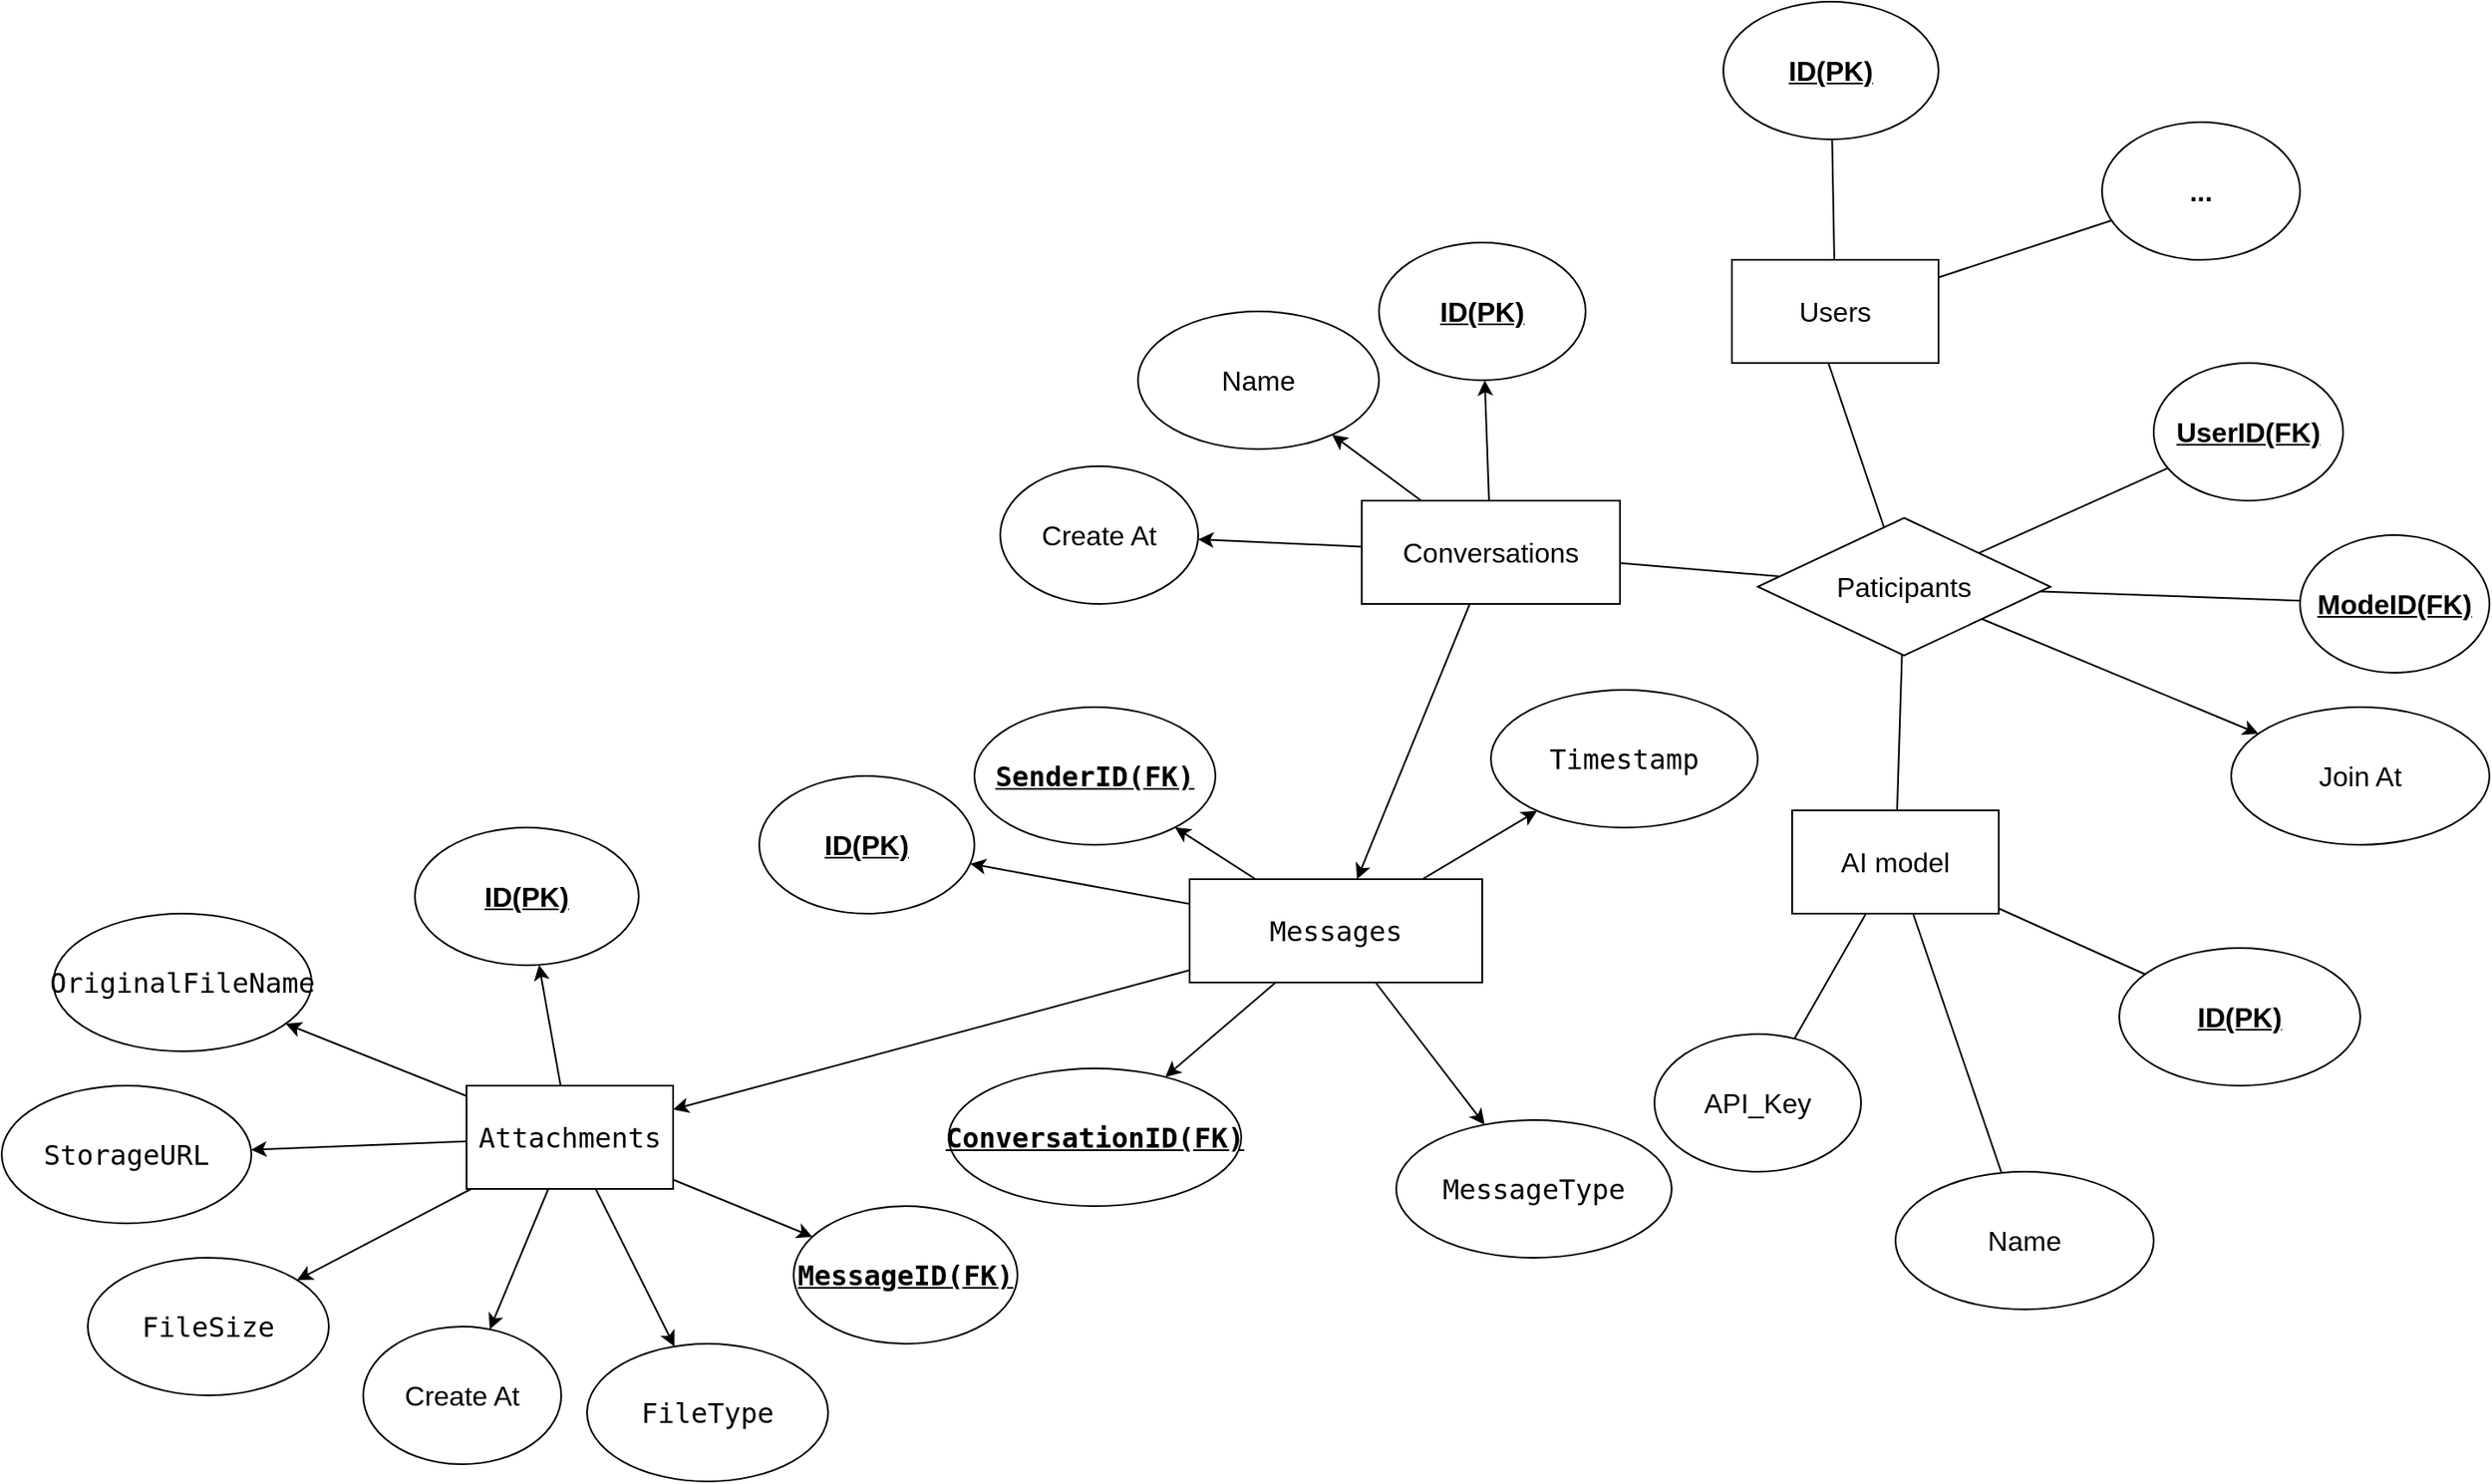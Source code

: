 <mxfile>
    <diagram id="XGFnYQUIuLLbVxDgxXFn" name="Page-1">
        <mxGraphModel dx="3476" dy="1144" grid="1" gridSize="10" guides="1" tooltips="1" connect="1" arrows="1" fold="1" page="1" pageScale="1" pageWidth="850" pageHeight="1100" math="0" shadow="0">
            <root>
                <mxCell id="0"/>
                <mxCell id="1" parent="0"/>
                <mxCell id="13" value="" style="edgeStyle=none;html=1;fontSize=16;verticalAlign=middle;endArrow=none;endFill=0;" edge="1" parent="1" source="4" target="12">
                    <mxGeometry relative="1" as="geometry"/>
                </mxCell>
                <mxCell id="14" style="edgeStyle=none;html=1;fontSize=16;verticalAlign=middle;endArrow=none;endFill=0;" edge="1" parent="1" source="4">
                    <mxGeometry relative="1" as="geometry">
                        <mxPoint x="341.061" y="310" as="targetPoint"/>
                    </mxGeometry>
                </mxCell>
                <mxCell id="15" style="edgeStyle=none;html=1;fontSize=16;verticalAlign=middle;endArrow=none;endFill=0;" edge="1" parent="1" source="4" target="22">
                    <mxGeometry relative="1" as="geometry">
                        <mxPoint x="355" y="560" as="targetPoint"/>
                    </mxGeometry>
                </mxCell>
                <mxCell id="34" style="edgeStyle=none;html=1;endArrow=none;endFill=0;" edge="1" parent="1" source="4" target="33">
                    <mxGeometry relative="1" as="geometry"/>
                </mxCell>
                <mxCell id="36" value="" style="edgeStyle=none;html=1;" edge="1" parent="1" source="4" target="35">
                    <mxGeometry relative="1" as="geometry"/>
                </mxCell>
                <mxCell id="4" value="Paticipants" style="shape=rhombus;html=1;dashed=0;whiteSpace=wrap;perimeter=rhombusPerimeter;fontSize=16;verticalAlign=middle;" vertex="1" parent="1">
                    <mxGeometry x="300" y="400" width="170" height="80" as="geometry"/>
                </mxCell>
                <mxCell id="12" value="&lt;u&gt;&lt;b&gt;UserID(FK)&lt;/b&gt;&lt;/u&gt;" style="ellipse;whiteSpace=wrap;html=1;dashed=0;fontSize=16;verticalAlign=middle;" vertex="1" parent="1">
                    <mxGeometry x="530" y="310" width="110" height="80" as="geometry"/>
                </mxCell>
                <mxCell id="18" value="" style="edgeStyle=none;html=1;fontSize=16;verticalAlign=middle;endArrow=none;endFill=0;" edge="1" parent="1" source="16" target="17">
                    <mxGeometry relative="1" as="geometry"/>
                </mxCell>
                <mxCell id="21" value="" style="edgeStyle=none;html=1;fontSize=16;verticalAlign=middle;endArrow=none;endFill=0;" edge="1" parent="1" source="16" target="20">
                    <mxGeometry relative="1" as="geometry"/>
                </mxCell>
                <mxCell id="16" value="Users" style="rounded=0;whiteSpace=wrap;html=1;fontSize=16;verticalAlign=middle;" vertex="1" parent="1">
                    <mxGeometry x="285" y="250" width="120" height="60" as="geometry"/>
                </mxCell>
                <mxCell id="17" value="&lt;b&gt;...&lt;/b&gt;" style="ellipse;whiteSpace=wrap;html=1;rounded=0;fontSize=16;verticalAlign=middle;" vertex="1" parent="1">
                    <mxGeometry x="500" y="170" width="115" height="80" as="geometry"/>
                </mxCell>
                <mxCell id="20" value="&lt;b&gt;&lt;u&gt;&lt;font&gt;ID(PK)&lt;/font&gt;&lt;/u&gt;&lt;/b&gt;" style="ellipse;whiteSpace=wrap;html=1;rounded=0;fontSize=16;verticalAlign=middle;" vertex="1" parent="1">
                    <mxGeometry x="280" y="100" width="125" height="80" as="geometry"/>
                </mxCell>
                <mxCell id="26" value="" style="edgeStyle=none;html=1;fontSize=16;endArrow=none;endFill=0;" edge="1" parent="1" source="22" target="25">
                    <mxGeometry relative="1" as="geometry"/>
                </mxCell>
                <mxCell id="28" value="" style="edgeStyle=none;html=1;fontSize=16;endArrow=none;endFill=0;" edge="1" parent="1" source="22" target="27">
                    <mxGeometry relative="1" as="geometry"/>
                </mxCell>
                <mxCell id="32" value="" style="edgeStyle=none;html=1;endArrow=none;endFill=0;" edge="1" parent="1" source="22" target="31">
                    <mxGeometry relative="1" as="geometry"/>
                </mxCell>
                <mxCell id="22" value="AI model" style="rounded=0;whiteSpace=wrap;html=1;verticalAlign=middle;fontSize=16;" vertex="1" parent="1">
                    <mxGeometry x="320" y="570" width="120" height="60" as="geometry"/>
                </mxCell>
                <mxCell id="24" style="edgeStyle=none;html=1;verticalAlign=middle;endArrow=none;endFill=0;fontSize=16;" edge="1" parent="1" source="23" target="4">
                    <mxGeometry relative="1" as="geometry"/>
                </mxCell>
                <mxCell id="39" value="" style="edgeStyle=none;html=1;" edge="1" parent="1" source="23" target="38">
                    <mxGeometry relative="1" as="geometry"/>
                </mxCell>
                <mxCell id="43" value="" style="edgeStyle=none;html=1;" edge="1" parent="1" source="23" target="42">
                    <mxGeometry relative="1" as="geometry"/>
                </mxCell>
                <mxCell id="45" value="" style="edgeStyle=none;html=1;" edge="1" parent="1" source="23" target="44">
                    <mxGeometry relative="1" as="geometry"/>
                </mxCell>
                <mxCell id="47" value="" style="edgeStyle=none;html=1;" edge="1" parent="1" source="23" target="46">
                    <mxGeometry relative="1" as="geometry"/>
                </mxCell>
                <mxCell id="23" value="Conversations" style="rounded=0;whiteSpace=wrap;html=1;fontSize=16;verticalAlign=middle;" vertex="1" parent="1">
                    <mxGeometry x="70" y="390" width="150" height="60" as="geometry"/>
                </mxCell>
                <mxCell id="25" value="&lt;b&gt;&lt;u&gt;ID(PK)&lt;/u&gt;&lt;/b&gt;" style="ellipse;whiteSpace=wrap;html=1;rounded=0;fontSize=16;" vertex="1" parent="1">
                    <mxGeometry x="510" y="650" width="140" height="80" as="geometry"/>
                </mxCell>
                <mxCell id="27" value="Name" style="ellipse;whiteSpace=wrap;html=1;rounded=0;fontSize=16;" vertex="1" parent="1">
                    <mxGeometry x="380" y="780" width="150" height="80" as="geometry"/>
                </mxCell>
                <mxCell id="31" value="API_Key" style="ellipse;whiteSpace=wrap;html=1;fontSize=16;rounded=0;" vertex="1" parent="1">
                    <mxGeometry x="240" y="700" width="120" height="80" as="geometry"/>
                </mxCell>
                <mxCell id="33" value="&lt;u&gt;&lt;b&gt;ModeID(FK)&lt;/b&gt;&lt;/u&gt;" style="ellipse;whiteSpace=wrap;html=1;dashed=0;fontSize=16;verticalAlign=middle;" vertex="1" parent="1">
                    <mxGeometry x="615" y="410" width="110" height="80" as="geometry"/>
                </mxCell>
                <mxCell id="35" value="Join At" style="ellipse;whiteSpace=wrap;html=1;fontSize=16;dashed=0;" vertex="1" parent="1">
                    <mxGeometry x="575" y="510" width="150" height="80" as="geometry"/>
                </mxCell>
                <mxCell id="38" value="ID(PK)" style="ellipse;whiteSpace=wrap;html=1;fontSize=16;rounded=0;fontStyle=5" vertex="1" parent="1">
                    <mxGeometry x="80" y="240" width="120" height="80" as="geometry"/>
                </mxCell>
                <mxCell id="42" value="Name" style="ellipse;whiteSpace=wrap;html=1;fontSize=16;rounded=0;" vertex="1" parent="1">
                    <mxGeometry x="-60" y="280" width="140" height="80" as="geometry"/>
                </mxCell>
                <mxCell id="44" value="Create At" style="ellipse;whiteSpace=wrap;html=1;fontSize=16;rounded=0;" vertex="1" parent="1">
                    <mxGeometry x="-140" y="370" width="115" height="80" as="geometry"/>
                </mxCell>
                <mxCell id="51" value="" style="edgeStyle=none;html=1;" edge="1" parent="1" source="46" target="50">
                    <mxGeometry relative="1" as="geometry"/>
                </mxCell>
                <mxCell id="53" value="" style="edgeStyle=none;html=1;" edge="1" parent="1" source="46" target="52">
                    <mxGeometry relative="1" as="geometry"/>
                </mxCell>
                <mxCell id="55" value="" style="edgeStyle=none;html=1;" edge="1" parent="1" source="46" target="54">
                    <mxGeometry relative="1" as="geometry"/>
                </mxCell>
                <mxCell id="57" value="" style="edgeStyle=none;html=1;" edge="1" parent="1" source="46" target="56">
                    <mxGeometry relative="1" as="geometry"/>
                </mxCell>
                <mxCell id="59" value="" style="edgeStyle=none;html=1;" edge="1" parent="1" source="46" target="58">
                    <mxGeometry relative="1" as="geometry"/>
                </mxCell>
                <mxCell id="61" value="" style="edgeStyle=none;html=1;" edge="1" parent="1" source="46" target="60">
                    <mxGeometry relative="1" as="geometry"/>
                </mxCell>
                <mxCell id="46" value="&lt;code&gt;Messages&lt;/code&gt;" style="whiteSpace=wrap;html=1;fontSize=16;rounded=0;" vertex="1" parent="1">
                    <mxGeometry x="-30" y="610" width="170" height="60" as="geometry"/>
                </mxCell>
                <mxCell id="50" value="ID(PK)" style="ellipse;whiteSpace=wrap;html=1;fontSize=16;rounded=0;fontStyle=5" vertex="1" parent="1">
                    <mxGeometry x="-280" y="550" width="125" height="80" as="geometry"/>
                </mxCell>
                <mxCell id="52" value="&lt;code&gt;ConversationID(FK)&lt;/code&gt;" style="ellipse;whiteSpace=wrap;html=1;fontSize=16;rounded=0;fontStyle=5" vertex="1" parent="1">
                    <mxGeometry x="-170" y="720" width="170" height="80" as="geometry"/>
                </mxCell>
                <mxCell id="54" value="&lt;code&gt;SenderID(FK)&lt;/code&gt;" style="ellipse;whiteSpace=wrap;html=1;fontSize=16;rounded=0;fontStyle=5" vertex="1" parent="1">
                    <mxGeometry x="-155" y="510" width="140" height="80" as="geometry"/>
                </mxCell>
                <mxCell id="56" value="&lt;code&gt;Timestamp&lt;/code&gt;" style="ellipse;whiteSpace=wrap;html=1;fontSize=16;rounded=0;" vertex="1" parent="1">
                    <mxGeometry x="145" y="500" width="155" height="80" as="geometry"/>
                </mxCell>
                <mxCell id="58" value="&lt;code&gt;MessageType&lt;/code&gt;" style="ellipse;whiteSpace=wrap;html=1;fontSize=16;rounded=0;" vertex="1" parent="1">
                    <mxGeometry x="90" y="750" width="160" height="80" as="geometry"/>
                </mxCell>
                <mxCell id="63" value="" style="edgeStyle=none;html=1;" edge="1" parent="1" source="60" target="62">
                    <mxGeometry relative="1" as="geometry"/>
                </mxCell>
                <mxCell id="65" value="" style="edgeStyle=none;html=1;" edge="1" parent="1" source="60" target="64">
                    <mxGeometry relative="1" as="geometry"/>
                </mxCell>
                <mxCell id="67" value="" style="edgeStyle=none;html=1;" edge="1" parent="1" source="60" target="66">
                    <mxGeometry relative="1" as="geometry"/>
                </mxCell>
                <mxCell id="69" value="" style="edgeStyle=none;html=1;" edge="1" parent="1" source="60" target="68">
                    <mxGeometry relative="1" as="geometry"/>
                </mxCell>
                <mxCell id="71" value="" style="edgeStyle=none;html=1;" edge="1" parent="1" source="60" target="70">
                    <mxGeometry relative="1" as="geometry"/>
                </mxCell>
                <mxCell id="73" value="" style="edgeStyle=none;html=1;" edge="1" parent="1" source="60" target="72">
                    <mxGeometry relative="1" as="geometry"/>
                </mxCell>
                <mxCell id="76" style="edgeStyle=none;html=1;" edge="1" parent="1" source="60" target="74">
                    <mxGeometry relative="1" as="geometry"/>
                </mxCell>
                <mxCell id="60" value="&lt;code&gt;Attachments&lt;/code&gt;" style="whiteSpace=wrap;html=1;fontSize=16;rounded=0;" vertex="1" parent="1">
                    <mxGeometry x="-450" y="730" width="120" height="60" as="geometry"/>
                </mxCell>
                <mxCell id="62" value="ID(PK)" style="ellipse;whiteSpace=wrap;html=1;fontSize=16;rounded=0;fontStyle=5" vertex="1" parent="1">
                    <mxGeometry x="-480" y="580" width="130" height="80" as="geometry"/>
                </mxCell>
                <mxCell id="64" value="&lt;code&gt;&lt;b&gt;&lt;u&gt;MessageID(FK)&lt;/u&gt;&lt;/b&gt;&lt;/code&gt;" style="ellipse;whiteSpace=wrap;html=1;fontSize=16;rounded=0;" vertex="1" parent="1">
                    <mxGeometry x="-260" y="800" width="130" height="80" as="geometry"/>
                </mxCell>
                <mxCell id="66" value="&lt;code&gt;FileType&lt;/code&gt;" style="ellipse;whiteSpace=wrap;html=1;fontSize=16;rounded=0;" vertex="1" parent="1">
                    <mxGeometry x="-380" y="880" width="140" height="80" as="geometry"/>
                </mxCell>
                <mxCell id="68" value="&lt;code&gt;OriginalFileName&lt;/code&gt;" style="ellipse;whiteSpace=wrap;html=1;fontSize=16;rounded=0;" vertex="1" parent="1">
                    <mxGeometry x="-690" y="630" width="150" height="80" as="geometry"/>
                </mxCell>
                <mxCell id="70" value="&lt;code&gt;StorageURL&lt;/code&gt;" style="ellipse;whiteSpace=wrap;html=1;fontSize=16;rounded=0;" vertex="1" parent="1">
                    <mxGeometry x="-720" y="730" width="145" height="80" as="geometry"/>
                </mxCell>
                <mxCell id="72" value="&lt;code&gt;FileSize&lt;/code&gt;" style="ellipse;whiteSpace=wrap;html=1;fontSize=16;rounded=0;" vertex="1" parent="1">
                    <mxGeometry x="-670" y="830" width="140" height="80" as="geometry"/>
                </mxCell>
                <mxCell id="74" value="Create At" style="ellipse;whiteSpace=wrap;html=1;fontSize=16;rounded=0;" vertex="1" parent="1">
                    <mxGeometry x="-510" y="870" width="115" height="80" as="geometry"/>
                </mxCell>
            </root>
        </mxGraphModel>
    </diagram>
</mxfile>